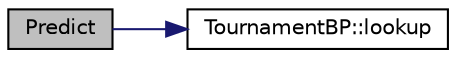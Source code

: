 digraph G
{
  edge [fontname="Helvetica",fontsize="10",labelfontname="Helvetica",labelfontsize="10"];
  node [fontname="Helvetica",fontsize="10",shape=record];
  rankdir=LR;
  Node1 [label="Predict",height=0.2,width=0.4,color="black", fillcolor="grey75", style="filled" fontcolor="black"];
  Node1 -> Node2 [color="midnightblue",fontsize="10",style="solid"];
  Node2 [label="TournamentBP::lookup",height=0.2,width=0.4,color="black", fillcolor="white", style="filled",URL="$classTournamentBP.html#a493edbed2253cdfcda936f4dcda80df0"];
}
